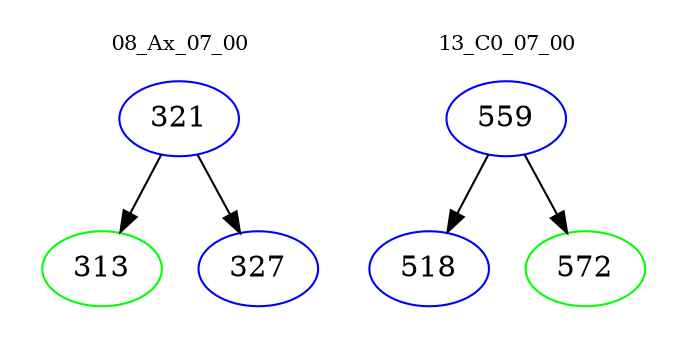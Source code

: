 digraph{
subgraph cluster_0 {
color = white
label = "08_Ax_07_00";
fontsize=10;
T0_321 [label="321", color="blue"]
T0_321 -> T0_313 [color="black"]
T0_313 [label="313", color="green"]
T0_321 -> T0_327 [color="black"]
T0_327 [label="327", color="blue"]
}
subgraph cluster_1 {
color = white
label = "13_C0_07_00";
fontsize=10;
T1_559 [label="559", color="blue"]
T1_559 -> T1_518 [color="black"]
T1_518 [label="518", color="blue"]
T1_559 -> T1_572 [color="black"]
T1_572 [label="572", color="green"]
}
}
